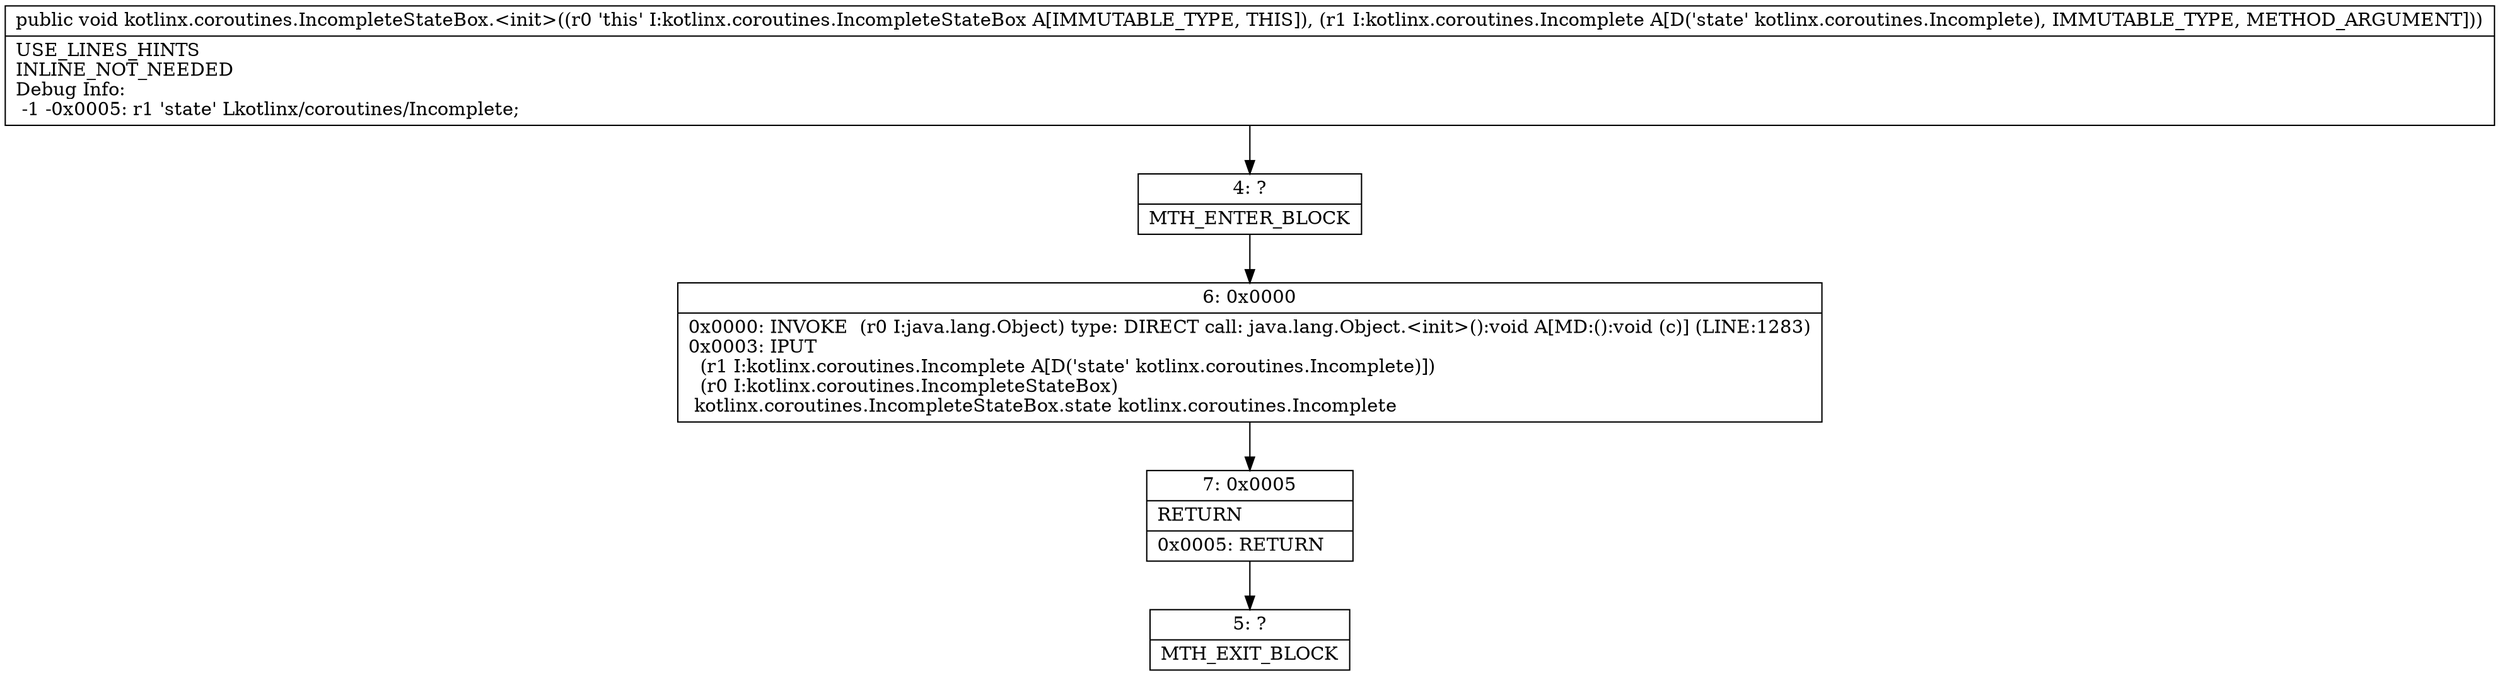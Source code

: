 digraph "CFG forkotlinx.coroutines.IncompleteStateBox.\<init\>(Lkotlinx\/coroutines\/Incomplete;)V" {
Node_4 [shape=record,label="{4\:\ ?|MTH_ENTER_BLOCK\l}"];
Node_6 [shape=record,label="{6\:\ 0x0000|0x0000: INVOKE  (r0 I:java.lang.Object) type: DIRECT call: java.lang.Object.\<init\>():void A[MD:():void (c)] (LINE:1283)\l0x0003: IPUT  \l  (r1 I:kotlinx.coroutines.Incomplete A[D('state' kotlinx.coroutines.Incomplete)])\l  (r0 I:kotlinx.coroutines.IncompleteStateBox)\l kotlinx.coroutines.IncompleteStateBox.state kotlinx.coroutines.Incomplete \l}"];
Node_7 [shape=record,label="{7\:\ 0x0005|RETURN\l|0x0005: RETURN   \l}"];
Node_5 [shape=record,label="{5\:\ ?|MTH_EXIT_BLOCK\l}"];
MethodNode[shape=record,label="{public void kotlinx.coroutines.IncompleteStateBox.\<init\>((r0 'this' I:kotlinx.coroutines.IncompleteStateBox A[IMMUTABLE_TYPE, THIS]), (r1 I:kotlinx.coroutines.Incomplete A[D('state' kotlinx.coroutines.Incomplete), IMMUTABLE_TYPE, METHOD_ARGUMENT]))  | USE_LINES_HINTS\lINLINE_NOT_NEEDED\lDebug Info:\l  \-1 \-0x0005: r1 'state' Lkotlinx\/coroutines\/Incomplete;\l}"];
MethodNode -> Node_4;Node_4 -> Node_6;
Node_6 -> Node_7;
Node_7 -> Node_5;
}

